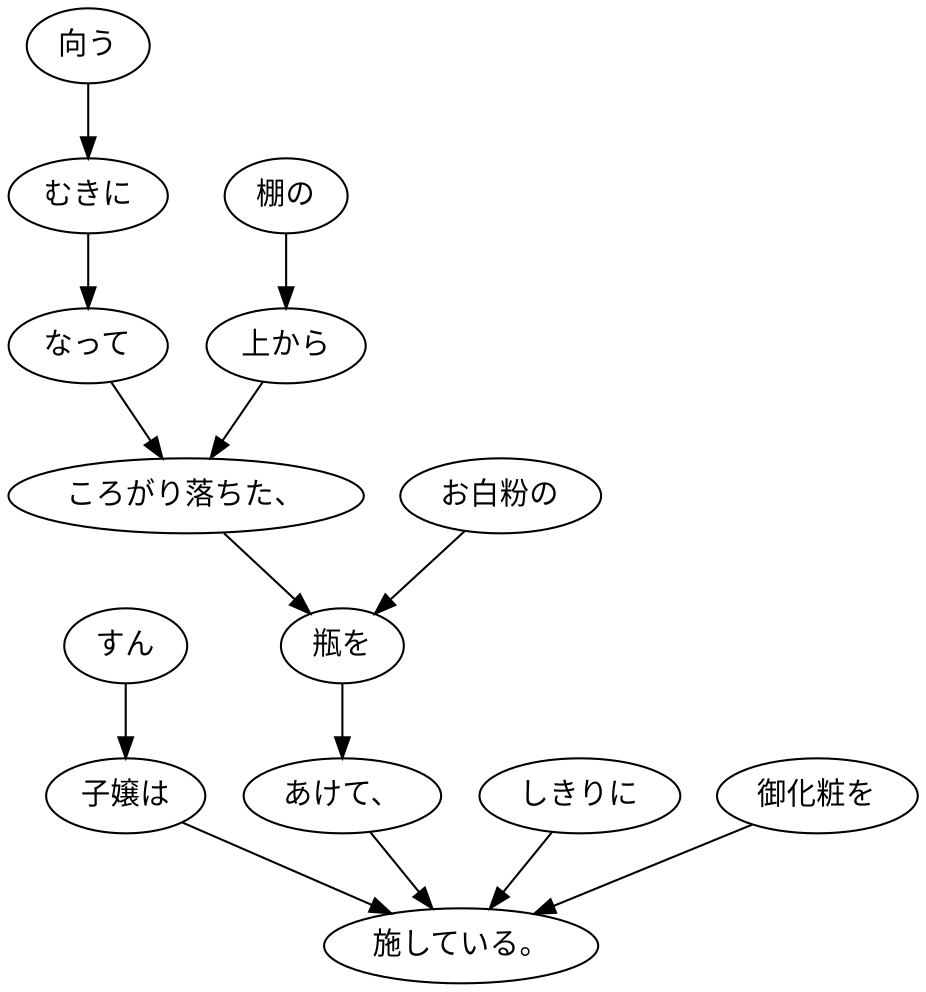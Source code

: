 digraph graph6475 {
	node0 [label="すん"];
	node1 [label="子嬢は"];
	node2 [label="向う"];
	node3 [label="むきに"];
	node4 [label="なって"];
	node5 [label="棚の"];
	node6 [label="上から"];
	node7 [label="ころがり落ちた、"];
	node8 [label="お白粉の"];
	node9 [label="瓶を"];
	node10 [label="あけて、"];
	node11 [label="しきりに"];
	node12 [label="御化粧を"];
	node13 [label="施している。"];
	node0 -> node1;
	node1 -> node13;
	node2 -> node3;
	node3 -> node4;
	node4 -> node7;
	node5 -> node6;
	node6 -> node7;
	node7 -> node9;
	node8 -> node9;
	node9 -> node10;
	node10 -> node13;
	node11 -> node13;
	node12 -> node13;
}
